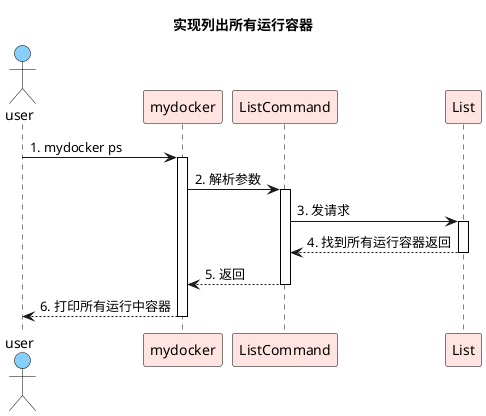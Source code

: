 

@startuml
title 实现列出所有运行容器

skinparam sequence {

    ActorBorderColor black
    LifeLineBorderColor black
    ActorBackgroundColor #87CEFA


    ParticipantBorderColor black
    ParticipantBackgroundColor #FFE4E1
}


actor user
participant mydocker
participant ListCommand
participant List


user -> mydocker : 1. mydocker ps
activate mydocker
mydocker -> ListCommand: 2. 解析参数
activate ListCommand
ListCommand -> List: 3. 发请求
activate List
List --> ListCommand: 4. 找到所有运行容器返回
deactivate List
ListCommand --> mydocker: 5. 返回
deactivate ListCommand
mydocker --> user: 6. 打印所有运行中容器
deactivate mydocker

@enduml
